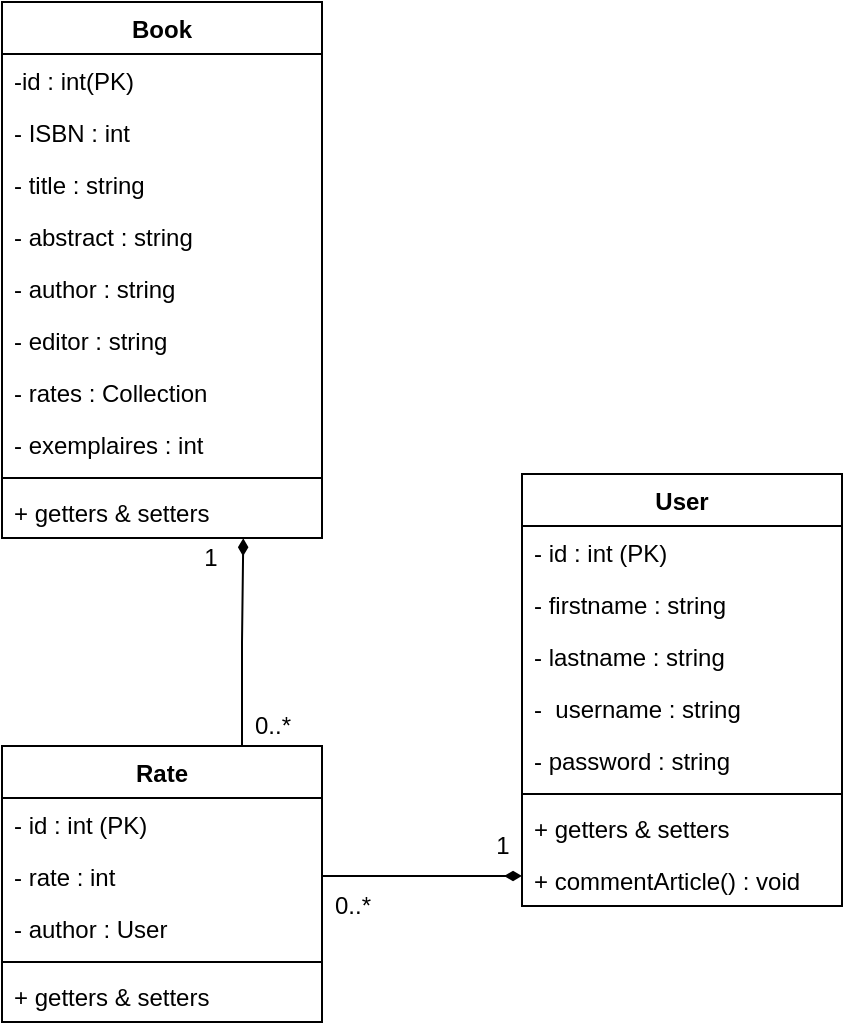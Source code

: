 <mxfile version="16.0.2" type="device"><diagram id="C5RBs43oDa-KdzZeNtuy" name="Page-1"><mxGraphModel dx="918" dy="529" grid="1" gridSize="10" guides="1" tooltips="1" connect="1" arrows="1" fold="1" page="1" pageScale="1" pageWidth="827" pageHeight="1169" math="0" shadow="0"><root><mxCell id="WIyWlLk6GJQsqaUBKTNV-0"/><mxCell id="WIyWlLk6GJQsqaUBKTNV-1" parent="WIyWlLk6GJQsqaUBKTNV-0"/><mxCell id="6oMASKSokNK9Vk3muZvC-0" value="Book" style="swimlane;fontStyle=1;align=center;verticalAlign=top;childLayout=stackLayout;horizontal=1;startSize=26;horizontalStack=0;resizeParent=1;resizeParentMax=0;resizeLast=0;collapsible=1;marginBottom=0;" vertex="1" parent="WIyWlLk6GJQsqaUBKTNV-1"><mxGeometry x="320" y="278" width="160" height="268" as="geometry"/></mxCell><mxCell id="6oMASKSokNK9Vk3muZvC-1" value="-id : int(PK)" style="text;strokeColor=none;fillColor=none;align=left;verticalAlign=top;spacingLeft=4;spacingRight=4;overflow=hidden;rotatable=0;points=[[0,0.5],[1,0.5]];portConstraint=eastwest;" vertex="1" parent="6oMASKSokNK9Vk3muZvC-0"><mxGeometry y="26" width="160" height="26" as="geometry"/></mxCell><mxCell id="6oMASKSokNK9Vk3muZvC-4" value="- ISBN : int" style="text;strokeColor=none;fillColor=none;align=left;verticalAlign=top;spacingLeft=4;spacingRight=4;overflow=hidden;rotatable=0;points=[[0,0.5],[1,0.5]];portConstraint=eastwest;" vertex="1" parent="6oMASKSokNK9Vk3muZvC-0"><mxGeometry y="52" width="160" height="26" as="geometry"/></mxCell><mxCell id="6oMASKSokNK9Vk3muZvC-5" value="- title : string" style="text;strokeColor=none;fillColor=none;align=left;verticalAlign=top;spacingLeft=4;spacingRight=4;overflow=hidden;rotatable=0;points=[[0,0.5],[1,0.5]];portConstraint=eastwest;" vertex="1" parent="6oMASKSokNK9Vk3muZvC-0"><mxGeometry y="78" width="160" height="26" as="geometry"/></mxCell><mxCell id="6oMASKSokNK9Vk3muZvC-6" value="- abstract : string" style="text;strokeColor=none;fillColor=none;align=left;verticalAlign=top;spacingLeft=4;spacingRight=4;overflow=hidden;rotatable=0;points=[[0,0.5],[1,0.5]];portConstraint=eastwest;" vertex="1" parent="6oMASKSokNK9Vk3muZvC-0"><mxGeometry y="104" width="160" height="26" as="geometry"/></mxCell><mxCell id="6oMASKSokNK9Vk3muZvC-7" value="- author : string" style="text;strokeColor=none;fillColor=none;align=left;verticalAlign=top;spacingLeft=4;spacingRight=4;overflow=hidden;rotatable=0;points=[[0,0.5],[1,0.5]];portConstraint=eastwest;" vertex="1" parent="6oMASKSokNK9Vk3muZvC-0"><mxGeometry y="130" width="160" height="26" as="geometry"/></mxCell><mxCell id="6oMASKSokNK9Vk3muZvC-8" value="- editor : string" style="text;strokeColor=none;fillColor=none;align=left;verticalAlign=top;spacingLeft=4;spacingRight=4;overflow=hidden;rotatable=0;points=[[0,0.5],[1,0.5]];portConstraint=eastwest;" vertex="1" parent="6oMASKSokNK9Vk3muZvC-0"><mxGeometry y="156" width="160" height="26" as="geometry"/></mxCell><mxCell id="6oMASKSokNK9Vk3muZvC-37" value="- rates : Collection" style="text;strokeColor=none;fillColor=none;align=left;verticalAlign=top;spacingLeft=4;spacingRight=4;overflow=hidden;rotatable=0;points=[[0,0.5],[1,0.5]];portConstraint=eastwest;" vertex="1" parent="6oMASKSokNK9Vk3muZvC-0"><mxGeometry y="182" width="160" height="26" as="geometry"/></mxCell><mxCell id="6oMASKSokNK9Vk3muZvC-38" value="- exemplaires : int" style="text;strokeColor=none;fillColor=none;align=left;verticalAlign=top;spacingLeft=4;spacingRight=4;overflow=hidden;rotatable=0;points=[[0,0.5],[1,0.5]];portConstraint=eastwest;" vertex="1" parent="6oMASKSokNK9Vk3muZvC-0"><mxGeometry y="208" width="160" height="26" as="geometry"/></mxCell><mxCell id="6oMASKSokNK9Vk3muZvC-2" value="" style="line;strokeWidth=1;fillColor=none;align=left;verticalAlign=middle;spacingTop=-1;spacingLeft=3;spacingRight=3;rotatable=0;labelPosition=right;points=[];portConstraint=eastwest;" vertex="1" parent="6oMASKSokNK9Vk3muZvC-0"><mxGeometry y="234" width="160" height="8" as="geometry"/></mxCell><mxCell id="6oMASKSokNK9Vk3muZvC-3" value="+ getters &amp; setters" style="text;strokeColor=none;fillColor=none;align=left;verticalAlign=top;spacingLeft=4;spacingRight=4;overflow=hidden;rotatable=0;points=[[0,0.5],[1,0.5]];portConstraint=eastwest;" vertex="1" parent="6oMASKSokNK9Vk3muZvC-0"><mxGeometry y="242" width="160" height="26" as="geometry"/></mxCell><mxCell id="6oMASKSokNK9Vk3muZvC-27" style="edgeStyle=orthogonalEdgeStyle;rounded=0;orthogonalLoop=1;jettySize=auto;html=1;exitX=0.75;exitY=0;exitDx=0;exitDy=0;entryX=0.754;entryY=1.005;entryDx=0;entryDy=0;entryPerimeter=0;endArrow=diamondThin;endFill=1;" edge="1" parent="WIyWlLk6GJQsqaUBKTNV-1" source="6oMASKSokNK9Vk3muZvC-9" target="6oMASKSokNK9Vk3muZvC-3"><mxGeometry relative="1" as="geometry"/></mxCell><mxCell id="6oMASKSokNK9Vk3muZvC-9" value="Rate" style="swimlane;fontStyle=1;align=center;verticalAlign=top;childLayout=stackLayout;horizontal=1;startSize=26;horizontalStack=0;resizeParent=1;resizeParentMax=0;resizeLast=0;collapsible=1;marginBottom=0;" vertex="1" parent="WIyWlLk6GJQsqaUBKTNV-1"><mxGeometry x="320" y="650" width="160" height="138" as="geometry"/></mxCell><mxCell id="6oMASKSokNK9Vk3muZvC-10" value="- id : int (PK)" style="text;strokeColor=none;fillColor=none;align=left;verticalAlign=top;spacingLeft=4;spacingRight=4;overflow=hidden;rotatable=0;points=[[0,0.5],[1,0.5]];portConstraint=eastwest;" vertex="1" parent="6oMASKSokNK9Vk3muZvC-9"><mxGeometry y="26" width="160" height="26" as="geometry"/></mxCell><mxCell id="6oMASKSokNK9Vk3muZvC-13" value="- rate : int" style="text;strokeColor=none;fillColor=none;align=left;verticalAlign=top;spacingLeft=4;spacingRight=4;overflow=hidden;rotatable=0;points=[[0,0.5],[1,0.5]];portConstraint=eastwest;" vertex="1" parent="6oMASKSokNK9Vk3muZvC-9"><mxGeometry y="52" width="160" height="26" as="geometry"/></mxCell><mxCell id="6oMASKSokNK9Vk3muZvC-14" value="- author : User" style="text;strokeColor=none;fillColor=none;align=left;verticalAlign=top;spacingLeft=4;spacingRight=4;overflow=hidden;rotatable=0;points=[[0,0.5],[1,0.5]];portConstraint=eastwest;" vertex="1" parent="6oMASKSokNK9Vk3muZvC-9"><mxGeometry y="78" width="160" height="26" as="geometry"/></mxCell><mxCell id="6oMASKSokNK9Vk3muZvC-11" value="" style="line;strokeWidth=1;fillColor=none;align=left;verticalAlign=middle;spacingTop=-1;spacingLeft=3;spacingRight=3;rotatable=0;labelPosition=right;points=[];portConstraint=eastwest;" vertex="1" parent="6oMASKSokNK9Vk3muZvC-9"><mxGeometry y="104" width="160" height="8" as="geometry"/></mxCell><mxCell id="6oMASKSokNK9Vk3muZvC-12" value="+ getters &amp; setters" style="text;strokeColor=none;fillColor=none;align=left;verticalAlign=top;spacingLeft=4;spacingRight=4;overflow=hidden;rotatable=0;points=[[0,0.5],[1,0.5]];portConstraint=eastwest;" vertex="1" parent="6oMASKSokNK9Vk3muZvC-9"><mxGeometry y="112" width="160" height="26" as="geometry"/></mxCell><mxCell id="6oMASKSokNK9Vk3muZvC-16" value="User" style="swimlane;fontStyle=1;align=center;verticalAlign=top;childLayout=stackLayout;horizontal=1;startSize=26;horizontalStack=0;resizeParent=1;resizeParentMax=0;resizeLast=0;collapsible=1;marginBottom=0;" vertex="1" parent="WIyWlLk6GJQsqaUBKTNV-1"><mxGeometry x="580" y="514" width="160" height="216" as="geometry"/></mxCell><mxCell id="6oMASKSokNK9Vk3muZvC-17" value="- id : int (PK)" style="text;strokeColor=none;fillColor=none;align=left;verticalAlign=top;spacingLeft=4;spacingRight=4;overflow=hidden;rotatable=0;points=[[0,0.5],[1,0.5]];portConstraint=eastwest;" vertex="1" parent="6oMASKSokNK9Vk3muZvC-16"><mxGeometry y="26" width="160" height="26" as="geometry"/></mxCell><mxCell id="6oMASKSokNK9Vk3muZvC-21" value="- firstname : string" style="text;strokeColor=none;fillColor=none;align=left;verticalAlign=top;spacingLeft=4;spacingRight=4;overflow=hidden;rotatable=0;points=[[0,0.5],[1,0.5]];portConstraint=eastwest;" vertex="1" parent="6oMASKSokNK9Vk3muZvC-16"><mxGeometry y="52" width="160" height="26" as="geometry"/></mxCell><mxCell id="6oMASKSokNK9Vk3muZvC-22" value="- lastname : string" style="text;strokeColor=none;fillColor=none;align=left;verticalAlign=top;spacingLeft=4;spacingRight=4;overflow=hidden;rotatable=0;points=[[0,0.5],[1,0.5]];portConstraint=eastwest;" vertex="1" parent="6oMASKSokNK9Vk3muZvC-16"><mxGeometry y="78" width="160" height="26" as="geometry"/></mxCell><mxCell id="6oMASKSokNK9Vk3muZvC-20" value="-  username : string" style="text;strokeColor=none;fillColor=none;align=left;verticalAlign=top;spacingLeft=4;spacingRight=4;overflow=hidden;rotatable=0;points=[[0,0.5],[1,0.5]];portConstraint=eastwest;" vertex="1" parent="6oMASKSokNK9Vk3muZvC-16"><mxGeometry y="104" width="160" height="26" as="geometry"/></mxCell><mxCell id="6oMASKSokNK9Vk3muZvC-23" value="- password : string" style="text;strokeColor=none;fillColor=none;align=left;verticalAlign=top;spacingLeft=4;spacingRight=4;overflow=hidden;rotatable=0;points=[[0,0.5],[1,0.5]];portConstraint=eastwest;" vertex="1" parent="6oMASKSokNK9Vk3muZvC-16"><mxGeometry y="130" width="160" height="26" as="geometry"/></mxCell><mxCell id="6oMASKSokNK9Vk3muZvC-18" value="" style="line;strokeWidth=1;fillColor=none;align=left;verticalAlign=middle;spacingTop=-1;spacingLeft=3;spacingRight=3;rotatable=0;labelPosition=right;points=[];portConstraint=eastwest;" vertex="1" parent="6oMASKSokNK9Vk3muZvC-16"><mxGeometry y="156" width="160" height="8" as="geometry"/></mxCell><mxCell id="6oMASKSokNK9Vk3muZvC-19" value="+ getters &amp; setters" style="text;strokeColor=none;fillColor=none;align=left;verticalAlign=top;spacingLeft=4;spacingRight=4;overflow=hidden;rotatable=0;points=[[0,0.5],[1,0.5]];portConstraint=eastwest;" vertex="1" parent="6oMASKSokNK9Vk3muZvC-16"><mxGeometry y="164" width="160" height="26" as="geometry"/></mxCell><mxCell id="6oMASKSokNK9Vk3muZvC-24" value="+ commentArticle() : void" style="text;strokeColor=none;fillColor=none;align=left;verticalAlign=top;spacingLeft=4;spacingRight=4;overflow=hidden;rotatable=0;points=[[0,0.5],[1,0.5]];portConstraint=eastwest;" vertex="1" parent="6oMASKSokNK9Vk3muZvC-16"><mxGeometry y="190" width="160" height="26" as="geometry"/></mxCell><mxCell id="6oMASKSokNK9Vk3muZvC-28" value="1" style="text;html=1;align=center;verticalAlign=middle;resizable=0;points=[];autosize=1;strokeColor=none;fillColor=none;" vertex="1" parent="WIyWlLk6GJQsqaUBKTNV-1"><mxGeometry x="414" y="546" width="20" height="20" as="geometry"/></mxCell><mxCell id="6oMASKSokNK9Vk3muZvC-30" value="0..*" style="text;html=1;align=center;verticalAlign=middle;resizable=0;points=[];autosize=1;strokeColor=none;fillColor=none;" vertex="1" parent="WIyWlLk6GJQsqaUBKTNV-1"><mxGeometry x="440" y="630" width="30" height="20" as="geometry"/></mxCell><mxCell id="6oMASKSokNK9Vk3muZvC-34" value="1" style="text;html=1;align=center;verticalAlign=middle;resizable=0;points=[];autosize=1;strokeColor=none;fillColor=none;" vertex="1" parent="WIyWlLk6GJQsqaUBKTNV-1"><mxGeometry x="560" y="690" width="20" height="20" as="geometry"/></mxCell><mxCell id="6oMASKSokNK9Vk3muZvC-35" style="edgeStyle=orthogonalEdgeStyle;rounded=0;orthogonalLoop=1;jettySize=auto;html=1;exitX=1;exitY=0.5;exitDx=0;exitDy=0;startArrow=none;startFill=0;endArrow=diamondThin;endFill=1;" edge="1" parent="WIyWlLk6GJQsqaUBKTNV-1" source="6oMASKSokNK9Vk3muZvC-13"><mxGeometry relative="1" as="geometry"><mxPoint x="580" y="715" as="targetPoint"/><Array as="points"><mxPoint x="580" y="715"/></Array></mxGeometry></mxCell><mxCell id="6oMASKSokNK9Vk3muZvC-36" value="0..*" style="text;html=1;align=center;verticalAlign=middle;resizable=0;points=[];autosize=1;strokeColor=none;fillColor=none;" vertex="1" parent="WIyWlLk6GJQsqaUBKTNV-1"><mxGeometry x="480" y="720" width="30" height="20" as="geometry"/></mxCell></root></mxGraphModel></diagram></mxfile>